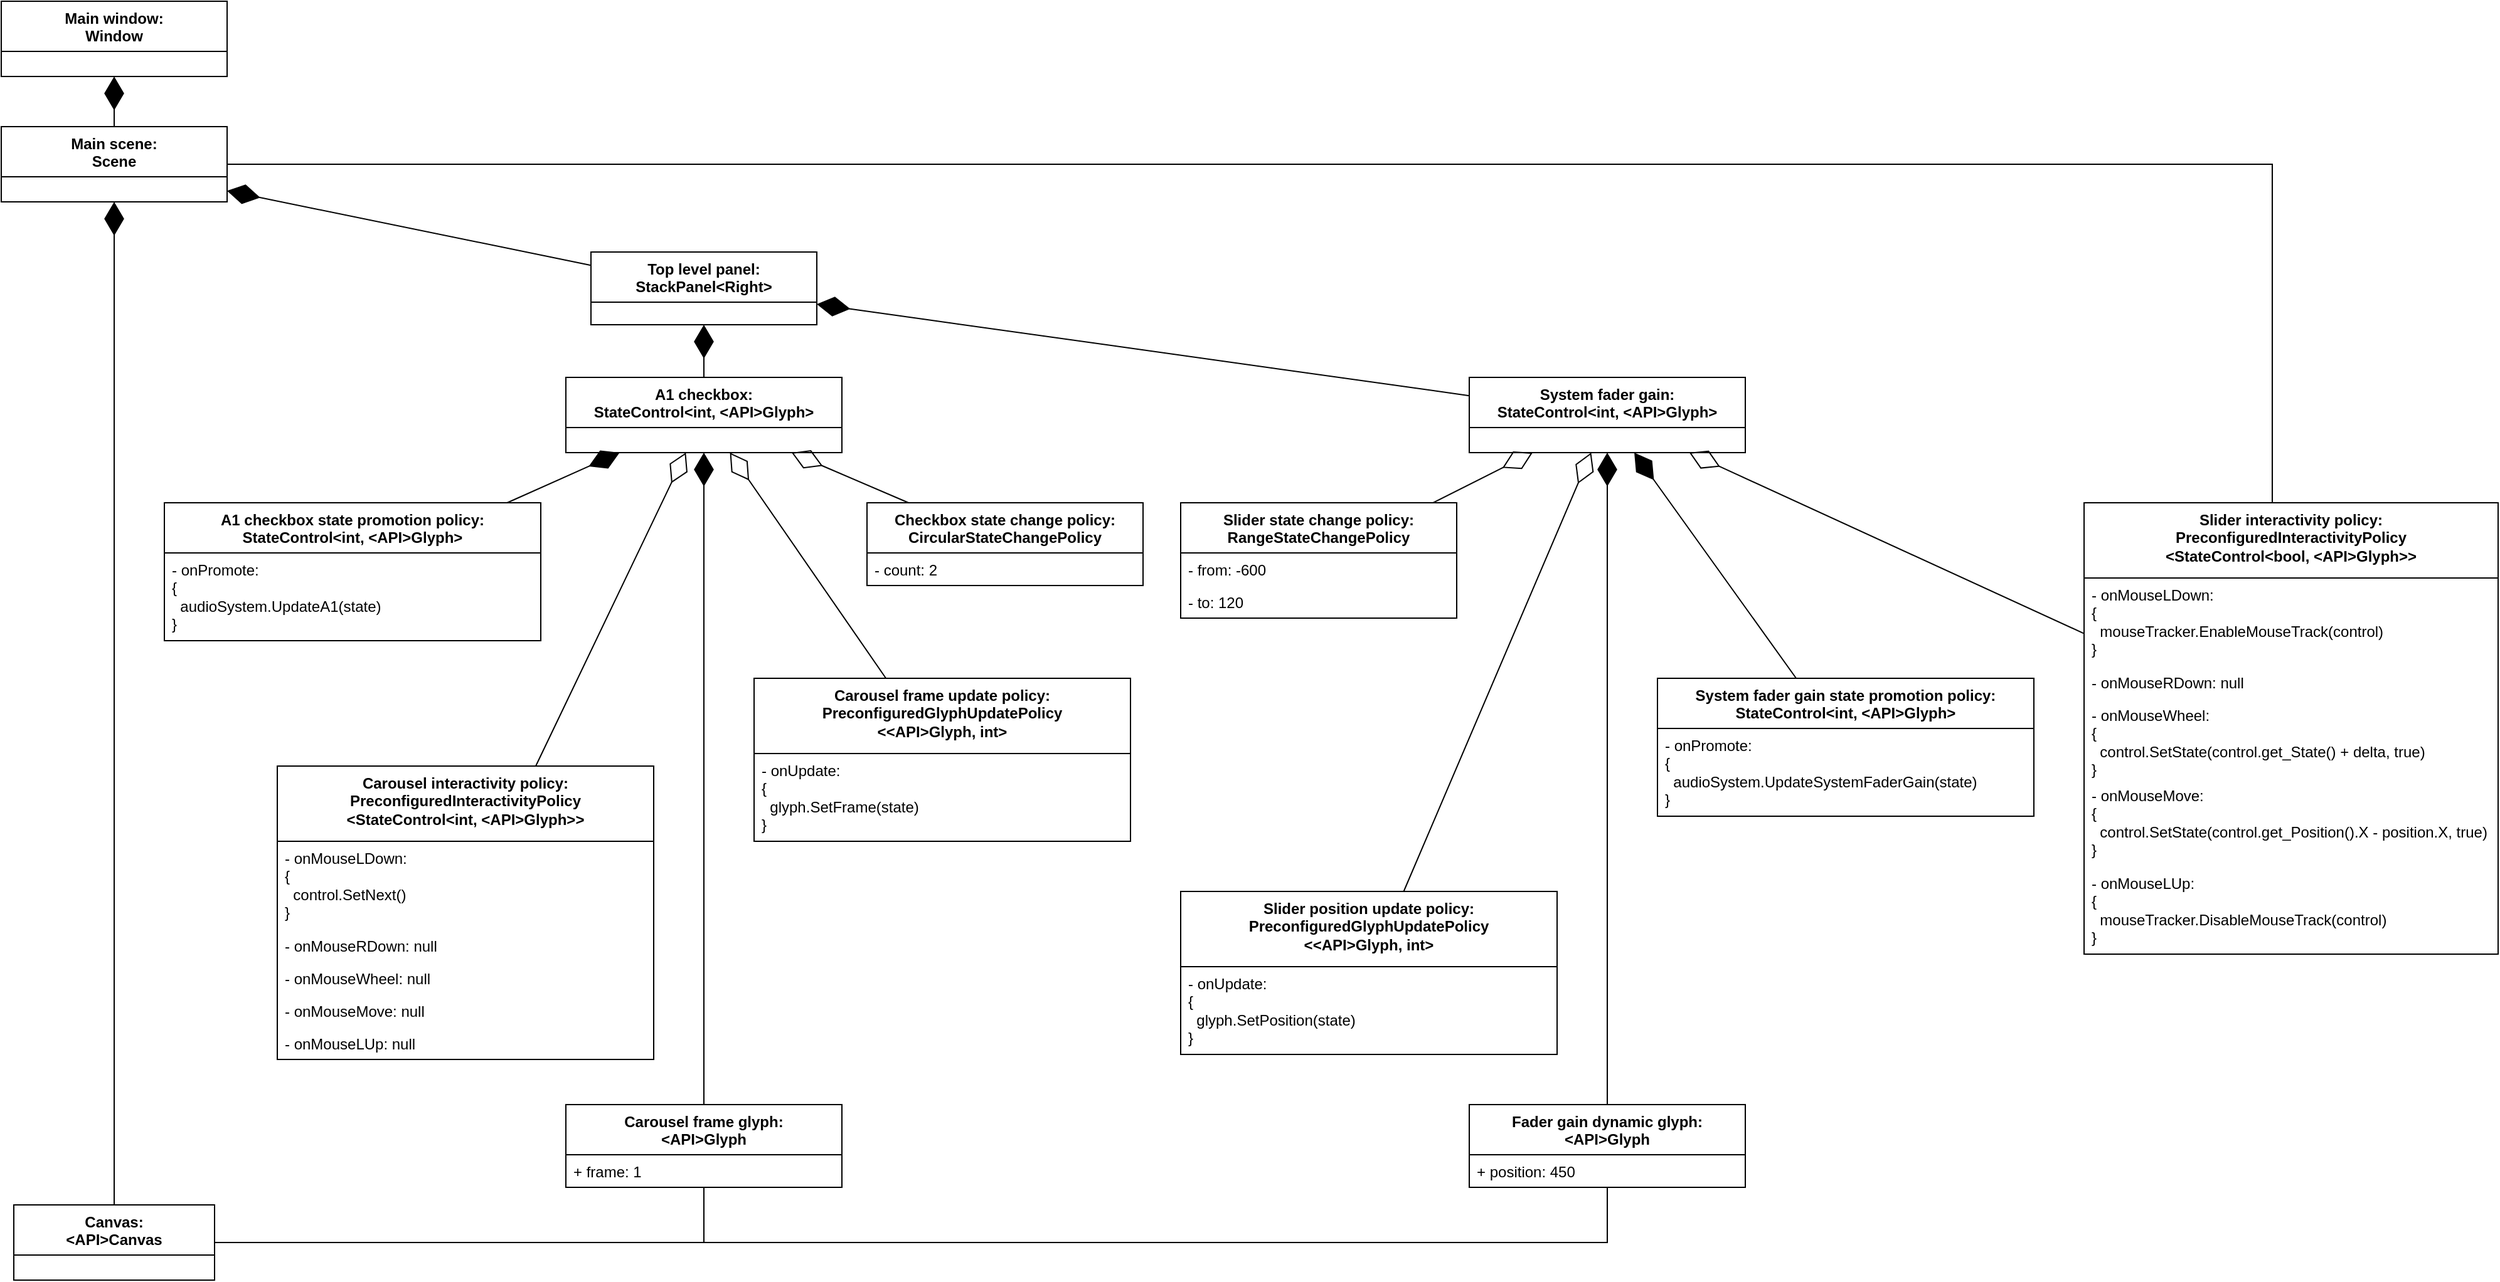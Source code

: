 <mxfile version="24.7.17">
  <diagram name="Page-1" id="3V5w19cpeurg4VYvPwU5">
    <mxGraphModel dx="2074" dy="1214" grid="1" gridSize="10" guides="1" tooltips="1" connect="1" arrows="1" fold="1" page="1" pageScale="1" pageWidth="850" pageHeight="1100" math="0" shadow="0">
      <root>
        <mxCell id="0" />
        <mxCell id="1" parent="0" />
        <mxCell id="UU7bJiNKzi5CeXvKF5vh-1" value="Main window:&lt;div&gt;Window&lt;/div&gt;" style="swimlane;fontStyle=1;align=center;verticalAlign=top;childLayout=stackLayout;horizontal=1;startSize=40;horizontalStack=0;resizeParent=1;resizeParentMax=0;resizeLast=0;collapsible=1;marginBottom=0;whiteSpace=wrap;html=1;" parent="1" vertex="1">
          <mxGeometry x="370" y="50" width="180" height="60" as="geometry" />
        </mxCell>
        <mxCell id="UU7bJiNKzi5CeXvKF5vh-5" value="Main scene:&lt;div&gt;Scene&lt;/div&gt;" style="swimlane;fontStyle=1;align=center;verticalAlign=top;childLayout=stackLayout;horizontal=1;startSize=40;horizontalStack=0;resizeParent=1;resizeParentMax=0;resizeLast=0;collapsible=1;marginBottom=0;whiteSpace=wrap;html=1;" parent="1" vertex="1">
          <mxGeometry x="370" y="150" width="180" height="60" as="geometry" />
        </mxCell>
        <mxCell id="UU7bJiNKzi5CeXvKF5vh-10" value="" style="endArrow=diamondThin;endFill=1;endSize=24;html=1;rounded=0;" parent="1" source="UU7bJiNKzi5CeXvKF5vh-5" target="UU7bJiNKzi5CeXvKF5vh-1" edge="1">
          <mxGeometry width="160" relative="1" as="geometry">
            <mxPoint x="290" y="230" as="sourcePoint" />
            <mxPoint x="450" y="230" as="targetPoint" />
          </mxGeometry>
        </mxCell>
        <mxCell id="UU7bJiNKzi5CeXvKF5vh-11" value="Canvas:&lt;div&gt;&amp;lt;API&amp;gt;Canvas&lt;/div&gt;" style="swimlane;fontStyle=1;align=center;verticalAlign=top;childLayout=stackLayout;horizontal=1;startSize=40;horizontalStack=0;resizeParent=1;resizeParentMax=0;resizeLast=0;collapsible=1;marginBottom=0;whiteSpace=wrap;html=1;" parent="1" vertex="1">
          <mxGeometry x="380" y="1010" width="160" height="60" as="geometry" />
        </mxCell>
        <mxCell id="UU7bJiNKzi5CeXvKF5vh-15" value="" style="endArrow=diamondThin;endFill=1;endSize=24;html=1;rounded=0;" parent="1" source="UU7bJiNKzi5CeXvKF5vh-11" target="UU7bJiNKzi5CeXvKF5vh-5" edge="1">
          <mxGeometry width="160" relative="1" as="geometry">
            <mxPoint x="390" y="400" as="sourcePoint" />
            <mxPoint x="200" y="340" as="targetPoint" />
          </mxGeometry>
        </mxCell>
        <mxCell id="UU7bJiNKzi5CeXvKF5vh-16" value="Top level panel:&lt;div&gt;StackPanel&amp;lt;Right&amp;gt;&lt;/div&gt;" style="swimlane;fontStyle=1;align=center;verticalAlign=top;childLayout=stackLayout;horizontal=1;startSize=40;horizontalStack=0;resizeParent=1;resizeParentMax=0;resizeLast=0;collapsible=1;marginBottom=0;whiteSpace=wrap;html=1;" parent="1" vertex="1">
          <mxGeometry x="840" y="250" width="180" height="58" as="geometry" />
        </mxCell>
        <mxCell id="UU7bJiNKzi5CeXvKF5vh-20" value="" style="endArrow=diamondThin;endFill=1;endSize=24;html=1;rounded=0;" parent="1" source="UU7bJiNKzi5CeXvKF5vh-16" edge="1">
          <mxGeometry width="160" relative="1" as="geometry">
            <mxPoint x="390" y="400" as="sourcePoint" />
            <mxPoint x="550" y="201.214" as="targetPoint" />
          </mxGeometry>
        </mxCell>
        <mxCell id="UU7bJiNKzi5CeXvKF5vh-21" value="A1 checkbox:&lt;div&gt;StateControl&amp;lt;int, &amp;lt;API&amp;gt;Glyph&amp;gt;&lt;/div&gt;" style="swimlane;fontStyle=1;align=center;verticalAlign=top;childLayout=stackLayout;horizontal=1;startSize=40;horizontalStack=0;resizeParent=1;resizeParentMax=0;resizeLast=0;collapsible=1;marginBottom=0;whiteSpace=wrap;html=1;" parent="1" vertex="1">
          <mxGeometry x="820" y="350" width="220" height="60" as="geometry" />
        </mxCell>
        <mxCell id="UU7bJiNKzi5CeXvKF5vh-22" value="System fader gain:&lt;div&gt;StateControl&amp;lt;int, &amp;lt;API&amp;gt;Glyph&amp;gt;&lt;/div&gt;" style="swimlane;fontStyle=1;align=center;verticalAlign=top;childLayout=stackLayout;horizontal=1;startSize=40;horizontalStack=0;resizeParent=1;resizeParentMax=0;resizeLast=0;collapsible=1;marginBottom=0;whiteSpace=wrap;html=1;" parent="1" vertex="1">
          <mxGeometry x="1540" y="350" width="220" height="60" as="geometry" />
        </mxCell>
        <mxCell id="UU7bJiNKzi5CeXvKF5vh-23" value="" style="endArrow=diamondThin;endFill=1;endSize=24;html=1;rounded=0;" parent="1" source="UU7bJiNKzi5CeXvKF5vh-21" target="UU7bJiNKzi5CeXvKF5vh-16" edge="1">
          <mxGeometry width="160" relative="1" as="geometry">
            <mxPoint x="440" y="400" as="sourcePoint" />
            <mxPoint x="600" y="400" as="targetPoint" />
          </mxGeometry>
        </mxCell>
        <mxCell id="UU7bJiNKzi5CeXvKF5vh-24" value="" style="endArrow=diamondThin;endFill=1;endSize=24;html=1;rounded=0;" parent="1" source="UU7bJiNKzi5CeXvKF5vh-22" target="UU7bJiNKzi5CeXvKF5vh-16" edge="1">
          <mxGeometry width="160" relative="1" as="geometry">
            <mxPoint x="391" y="570" as="sourcePoint" />
            <mxPoint x="534" y="470" as="targetPoint" />
          </mxGeometry>
        </mxCell>
        <mxCell id="UU7bJiNKzi5CeXvKF5vh-29" value="Carousel interactivity policy:&lt;div&gt;PreconfiguredInteractivityPolicy&lt;/div&gt;&lt;div&gt;&amp;lt;&lt;span style=&quot;background-color: initial;&quot;&gt;StateControl&amp;lt;int, &amp;lt;API&amp;gt;Glyph&amp;gt;&lt;/span&gt;&lt;span style=&quot;background-color: initial;&quot;&gt;&amp;gt;&lt;/span&gt;&lt;/div&gt;" style="swimlane;fontStyle=1;align=center;verticalAlign=top;childLayout=stackLayout;horizontal=1;startSize=60;horizontalStack=0;resizeParent=1;resizeParentMax=0;resizeLast=0;collapsible=1;marginBottom=0;whiteSpace=wrap;html=1;" parent="1" vertex="1">
          <mxGeometry x="590" y="660" width="300" height="234" as="geometry" />
        </mxCell>
        <mxCell id="UU7bJiNKzi5CeXvKF5vh-30" value="- onMouseLDown:&lt;div&gt;{&lt;/div&gt;&lt;div&gt;&amp;nbsp; control.SetNext()&lt;/div&gt;&lt;div&gt;}&lt;/div&gt;" style="text;strokeColor=none;fillColor=none;align=left;verticalAlign=top;spacingLeft=4;spacingRight=4;overflow=hidden;rotatable=0;points=[[0,0.5],[1,0.5]];portConstraint=eastwest;whiteSpace=wrap;html=1;" parent="UU7bJiNKzi5CeXvKF5vh-29" vertex="1">
          <mxGeometry y="60" width="300" height="70" as="geometry" />
        </mxCell>
        <mxCell id="UU7bJiNKzi5CeXvKF5vh-31" value="- onMouseRDown: null" style="text;strokeColor=none;fillColor=none;align=left;verticalAlign=top;spacingLeft=4;spacingRight=4;overflow=hidden;rotatable=0;points=[[0,0.5],[1,0.5]];portConstraint=eastwest;whiteSpace=wrap;html=1;" parent="UU7bJiNKzi5CeXvKF5vh-29" vertex="1">
          <mxGeometry y="130" width="300" height="26" as="geometry" />
        </mxCell>
        <mxCell id="UU7bJiNKzi5CeXvKF5vh-32" value="- onMouseWheel: null" style="text;strokeColor=none;fillColor=none;align=left;verticalAlign=top;spacingLeft=4;spacingRight=4;overflow=hidden;rotatable=0;points=[[0,0.5],[1,0.5]];portConstraint=eastwest;whiteSpace=wrap;html=1;" parent="UU7bJiNKzi5CeXvKF5vh-29" vertex="1">
          <mxGeometry y="156" width="300" height="26" as="geometry" />
        </mxCell>
        <mxCell id="UU7bJiNKzi5CeXvKF5vh-33" value="- onMouseMove: null" style="text;strokeColor=none;fillColor=none;align=left;verticalAlign=top;spacingLeft=4;spacingRight=4;overflow=hidden;rotatable=0;points=[[0,0.5],[1,0.5]];portConstraint=eastwest;whiteSpace=wrap;html=1;" parent="UU7bJiNKzi5CeXvKF5vh-29" vertex="1">
          <mxGeometry y="182" width="300" height="26" as="geometry" />
        </mxCell>
        <mxCell id="UU7bJiNKzi5CeXvKF5vh-34" value="- onMouseLUp: null" style="text;strokeColor=none;fillColor=none;align=left;verticalAlign=top;spacingLeft=4;spacingRight=4;overflow=hidden;rotatable=0;points=[[0,0.5],[1,0.5]];portConstraint=eastwest;whiteSpace=wrap;html=1;" parent="UU7bJiNKzi5CeXvKF5vh-29" vertex="1">
          <mxGeometry y="208" width="300" height="26" as="geometry" />
        </mxCell>
        <mxCell id="UU7bJiNKzi5CeXvKF5vh-44" style="edgeStyle=orthogonalEdgeStyle;rounded=0;orthogonalLoop=1;jettySize=auto;html=1;exitX=0.5;exitY=0;exitDx=0;exitDy=0;endArrow=none;endFill=0;" parent="1" source="UU7bJiNKzi5CeXvKF5vh-35" edge="1">
          <mxGeometry relative="1" as="geometry">
            <Array as="points">
              <mxPoint x="2180" y="180" />
            </Array>
            <mxPoint x="550" y="180" as="targetPoint" />
          </mxGeometry>
        </mxCell>
        <mxCell id="UU7bJiNKzi5CeXvKF5vh-35" value="Slider interactivity policy:&lt;div&gt;PreconfiguredInteractivityPolicy&lt;/div&gt;&lt;div&gt;&amp;lt;&lt;span style=&quot;background-color: initial;&quot;&gt;StateControl&amp;lt;bool, &amp;lt;API&amp;gt;Glyph&amp;gt;&lt;/span&gt;&lt;span style=&quot;background-color: initial;&quot;&gt;&amp;gt;&lt;/span&gt;&lt;/div&gt;" style="swimlane;fontStyle=1;align=center;verticalAlign=top;childLayout=stackLayout;horizontal=1;startSize=60;horizontalStack=0;resizeParent=1;resizeParentMax=0;resizeLast=0;collapsible=1;marginBottom=0;whiteSpace=wrap;html=1;" parent="1" vertex="1">
          <mxGeometry x="2030" y="450" width="330" height="360" as="geometry" />
        </mxCell>
        <mxCell id="UU7bJiNKzi5CeXvKF5vh-36" value="- onMouseLDown:&lt;div&gt;{&lt;/div&gt;&lt;div&gt;&amp;nbsp; mouseTracker.EnableMouseTrack(&lt;span style=&quot;background-color: initial;&quot;&gt;control)&lt;/span&gt;&lt;/div&gt;&lt;div&gt;}&lt;/div&gt;" style="text;strokeColor=none;fillColor=none;align=left;verticalAlign=top;spacingLeft=4;spacingRight=4;overflow=hidden;rotatable=0;points=[[0,0.5],[1,0.5]];portConstraint=eastwest;whiteSpace=wrap;html=1;" parent="UU7bJiNKzi5CeXvKF5vh-35" vertex="1">
          <mxGeometry y="60" width="330" height="70" as="geometry" />
        </mxCell>
        <mxCell id="UU7bJiNKzi5CeXvKF5vh-37" value="- onMouseRDown: null" style="text;strokeColor=none;fillColor=none;align=left;verticalAlign=top;spacingLeft=4;spacingRight=4;overflow=hidden;rotatable=0;points=[[0,0.5],[1,0.5]];portConstraint=eastwest;whiteSpace=wrap;html=1;" parent="UU7bJiNKzi5CeXvKF5vh-35" vertex="1">
          <mxGeometry y="130" width="330" height="26" as="geometry" />
        </mxCell>
        <mxCell id="UU7bJiNKzi5CeXvKF5vh-38" value="- onMouseWheel:&lt;div&gt;{&lt;/div&gt;&lt;div&gt;&amp;nbsp; control.SetState(control.get_State() + delta, true&lt;span style=&quot;background-color: initial;&quot;&gt;)&lt;/span&gt;&lt;/div&gt;&lt;div&gt;}&lt;/div&gt;" style="text;strokeColor=none;fillColor=none;align=left;verticalAlign=top;spacingLeft=4;spacingRight=4;overflow=hidden;rotatable=0;points=[[0,0.5],[1,0.5]];portConstraint=eastwest;whiteSpace=wrap;html=1;" parent="UU7bJiNKzi5CeXvKF5vh-35" vertex="1">
          <mxGeometry y="156" width="330" height="64" as="geometry" />
        </mxCell>
        <mxCell id="UU7bJiNKzi5CeXvKF5vh-39" value="- onMouseMove:&lt;div&gt;&lt;div&gt;{&lt;/div&gt;&lt;div&gt;&amp;nbsp; control.SetState(&lt;span style=&quot;background-color: initial;&quot;&gt;control.get_Position().X - position.X, true)&lt;/span&gt;&lt;/div&gt;&lt;div&gt;}&lt;/div&gt;&lt;/div&gt;" style="text;strokeColor=none;fillColor=none;align=left;verticalAlign=top;spacingLeft=4;spacingRight=4;overflow=hidden;rotatable=0;points=[[0,0.5],[1,0.5]];portConstraint=eastwest;whiteSpace=wrap;html=1;" parent="UU7bJiNKzi5CeXvKF5vh-35" vertex="1">
          <mxGeometry y="220" width="330" height="70" as="geometry" />
        </mxCell>
        <mxCell id="UU7bJiNKzi5CeXvKF5vh-40" value="- onMouseLUp:&lt;div&gt;{&lt;/div&gt;&lt;div&gt;&lt;div&gt;&amp;nbsp; mouseTracker.DisableMouseTrack(control&lt;span style=&quot;background-color: initial;&quot;&gt;)&lt;/span&gt;&lt;/div&gt;&lt;/div&gt;&lt;div&gt;}&lt;/div&gt;" style="text;strokeColor=none;fillColor=none;align=left;verticalAlign=top;spacingLeft=4;spacingRight=4;overflow=hidden;rotatable=0;points=[[0,0.5],[1,0.5]];portConstraint=eastwest;whiteSpace=wrap;html=1;" parent="UU7bJiNKzi5CeXvKF5vh-35" vertex="1">
          <mxGeometry y="290" width="330" height="70" as="geometry" />
        </mxCell>
        <mxCell id="UU7bJiNKzi5CeXvKF5vh-45" value="Checkbox state change policy:&lt;div&gt;CircularStateChangePolicy&lt;/div&gt;" style="swimlane;fontStyle=1;align=center;verticalAlign=top;childLayout=stackLayout;horizontal=1;startSize=40;horizontalStack=0;resizeParent=1;resizeParentMax=0;resizeLast=0;collapsible=1;marginBottom=0;whiteSpace=wrap;html=1;" parent="1" vertex="1">
          <mxGeometry x="1060" y="450" width="220" height="66" as="geometry" />
        </mxCell>
        <mxCell id="UU7bJiNKzi5CeXvKF5vh-46" value="- count: 2" style="text;strokeColor=none;fillColor=none;align=left;verticalAlign=top;spacingLeft=4;spacingRight=4;overflow=hidden;rotatable=0;points=[[0,0.5],[1,0.5]];portConstraint=eastwest;whiteSpace=wrap;html=1;" parent="UU7bJiNKzi5CeXvKF5vh-45" vertex="1">
          <mxGeometry y="40" width="220" height="26" as="geometry" />
        </mxCell>
        <mxCell id="UU7bJiNKzi5CeXvKF5vh-50" value="Slider state change policy:&lt;div&gt;RangeStateChangePolicy&lt;/div&gt;" style="swimlane;fontStyle=1;align=center;verticalAlign=top;childLayout=stackLayout;horizontal=1;startSize=40;horizontalStack=0;resizeParent=1;resizeParentMax=0;resizeLast=0;collapsible=1;marginBottom=0;whiteSpace=wrap;html=1;" parent="1" vertex="1">
          <mxGeometry x="1310" y="450" width="220" height="92" as="geometry" />
        </mxCell>
        <mxCell id="UU7bJiNKzi5CeXvKF5vh-51" value="- from: -600" style="text;strokeColor=none;fillColor=none;align=left;verticalAlign=top;spacingLeft=4;spacingRight=4;overflow=hidden;rotatable=0;points=[[0,0.5],[1,0.5]];portConstraint=eastwest;whiteSpace=wrap;html=1;" parent="UU7bJiNKzi5CeXvKF5vh-50" vertex="1">
          <mxGeometry y="40" width="220" height="26" as="geometry" />
        </mxCell>
        <mxCell id="UU7bJiNKzi5CeXvKF5vh-52" value="- to: 120" style="text;strokeColor=none;fillColor=none;align=left;verticalAlign=top;spacingLeft=4;spacingRight=4;overflow=hidden;rotatable=0;points=[[0,0.5],[1,0.5]];portConstraint=eastwest;whiteSpace=wrap;html=1;" parent="UU7bJiNKzi5CeXvKF5vh-50" vertex="1">
          <mxGeometry y="66" width="220" height="26" as="geometry" />
        </mxCell>
        <mxCell id="UU7bJiNKzi5CeXvKF5vh-53" value="" style="endArrow=diamondThin;endFill=0;endSize=24;html=1;rounded=0;" parent="1" source="UU7bJiNKzi5CeXvKF5vh-29" target="UU7bJiNKzi5CeXvKF5vh-21" edge="1">
          <mxGeometry width="160" relative="1" as="geometry">
            <mxPoint x="490" y="620" as="sourcePoint" />
            <mxPoint x="650" y="620" as="targetPoint" />
          </mxGeometry>
        </mxCell>
        <mxCell id="UU7bJiNKzi5CeXvKF5vh-54" value="" style="endArrow=diamondThin;endFill=0;endSize=24;html=1;rounded=0;" parent="1" source="UU7bJiNKzi5CeXvKF5vh-45" target="UU7bJiNKzi5CeXvKF5vh-21" edge="1">
          <mxGeometry width="160" relative="1" as="geometry">
            <mxPoint x="490" y="620" as="sourcePoint" />
            <mxPoint x="650" y="620" as="targetPoint" />
          </mxGeometry>
        </mxCell>
        <mxCell id="UU7bJiNKzi5CeXvKF5vh-55" value="" style="endArrow=diamondThin;endFill=0;endSize=24;html=1;rounded=0;" parent="1" source="UU7bJiNKzi5CeXvKF5vh-50" target="UU7bJiNKzi5CeXvKF5vh-22" edge="1">
          <mxGeometry width="160" relative="1" as="geometry">
            <mxPoint x="700" y="620" as="sourcePoint" />
            <mxPoint x="860" y="620" as="targetPoint" />
          </mxGeometry>
        </mxCell>
        <mxCell id="UU7bJiNKzi5CeXvKF5vh-56" value="" style="endArrow=diamondThin;endFill=0;endSize=24;html=1;rounded=0;" parent="1" source="UU7bJiNKzi5CeXvKF5vh-35" target="UU7bJiNKzi5CeXvKF5vh-22" edge="1">
          <mxGeometry width="160" relative="1" as="geometry">
            <mxPoint x="700" y="620" as="sourcePoint" />
            <mxPoint x="860" y="620" as="targetPoint" />
          </mxGeometry>
        </mxCell>
        <mxCell id="UU7bJiNKzi5CeXvKF5vh-57" value="Carousel frame glyph:&lt;div&gt;&amp;lt;API&amp;gt;Glyph&lt;/div&gt;" style="swimlane;fontStyle=1;align=center;verticalAlign=top;childLayout=stackLayout;horizontal=1;startSize=40;horizontalStack=0;resizeParent=1;resizeParentMax=0;resizeLast=0;collapsible=1;marginBottom=0;whiteSpace=wrap;html=1;" parent="1" vertex="1">
          <mxGeometry x="820" y="930" width="220" height="66" as="geometry" />
        </mxCell>
        <mxCell id="UU7bJiNKzi5CeXvKF5vh-58" value="+ frame: 1" style="text;strokeColor=none;fillColor=none;align=left;verticalAlign=top;spacingLeft=4;spacingRight=4;overflow=hidden;rotatable=0;points=[[0,0.5],[1,0.5]];portConstraint=eastwest;whiteSpace=wrap;html=1;" parent="UU7bJiNKzi5CeXvKF5vh-57" vertex="1">
          <mxGeometry y="40" width="220" height="26" as="geometry" />
        </mxCell>
        <mxCell id="UU7bJiNKzi5CeXvKF5vh-61" value="Fader gain dynamic glyph:&lt;div&gt;&amp;lt;API&amp;gt;Glyph&lt;/div&gt;" style="swimlane;fontStyle=1;align=center;verticalAlign=top;childLayout=stackLayout;horizontal=1;startSize=40;horizontalStack=0;resizeParent=1;resizeParentMax=0;resizeLast=0;collapsible=1;marginBottom=0;whiteSpace=wrap;html=1;" parent="1" vertex="1">
          <mxGeometry x="1540" y="930" width="220" height="66" as="geometry" />
        </mxCell>
        <mxCell id="UU7bJiNKzi5CeXvKF5vh-62" value="+ position: 450" style="text;strokeColor=none;fillColor=none;align=left;verticalAlign=top;spacingLeft=4;spacingRight=4;overflow=hidden;rotatable=0;points=[[0,0.5],[1,0.5]];portConstraint=eastwest;whiteSpace=wrap;html=1;" parent="UU7bJiNKzi5CeXvKF5vh-61" vertex="1">
          <mxGeometry y="40" width="220" height="26" as="geometry" />
        </mxCell>
        <mxCell id="UU7bJiNKzi5CeXvKF5vh-63" value="" style="endArrow=diamondThin;endFill=1;endSize=24;html=1;rounded=0;" parent="1" source="UU7bJiNKzi5CeXvKF5vh-57" target="UU7bJiNKzi5CeXvKF5vh-21" edge="1">
          <mxGeometry width="160" relative="1" as="geometry">
            <mxPoint x="475" y="752" as="sourcePoint" />
            <mxPoint x="498" y="670" as="targetPoint" />
          </mxGeometry>
        </mxCell>
        <mxCell id="UU7bJiNKzi5CeXvKF5vh-64" value="" style="endArrow=diamondThin;endFill=1;endSize=24;html=1;rounded=0;" parent="1" source="UU7bJiNKzi5CeXvKF5vh-61" target="UU7bJiNKzi5CeXvKF5vh-22" edge="1">
          <mxGeometry width="160" relative="1" as="geometry">
            <mxPoint x="671" y="950" as="sourcePoint" />
            <mxPoint x="689" y="530" as="targetPoint" />
          </mxGeometry>
        </mxCell>
        <mxCell id="UU7bJiNKzi5CeXvKF5vh-65" value="Carousel frame update policy:&lt;div&gt;PreconfiguredGlyphUpdatePolicy&lt;/div&gt;&lt;div&gt;&amp;lt;&lt;span style=&quot;background-color: initial;&quot;&gt;&amp;lt;API&amp;gt;Glyph, int&lt;/span&gt;&lt;span style=&quot;background-color: initial;&quot;&gt;&amp;gt;&lt;/span&gt;&lt;/div&gt;" style="swimlane;fontStyle=1;align=center;verticalAlign=top;childLayout=stackLayout;horizontal=1;startSize=60;horizontalStack=0;resizeParent=1;resizeParentMax=0;resizeLast=0;collapsible=1;marginBottom=0;whiteSpace=wrap;html=1;" parent="1" vertex="1">
          <mxGeometry x="970" y="590" width="300" height="130" as="geometry" />
        </mxCell>
        <mxCell id="UU7bJiNKzi5CeXvKF5vh-66" value="- onUpdate:&lt;div&gt;{&lt;/div&gt;&lt;div&gt;&amp;nbsp; glyph.SetFrame(state)&lt;/div&gt;&lt;div&gt;}&lt;/div&gt;" style="text;strokeColor=none;fillColor=none;align=left;verticalAlign=top;spacingLeft=4;spacingRight=4;overflow=hidden;rotatable=0;points=[[0,0.5],[1,0.5]];portConstraint=eastwest;whiteSpace=wrap;html=1;" parent="UU7bJiNKzi5CeXvKF5vh-65" vertex="1">
          <mxGeometry y="60" width="300" height="70" as="geometry" />
        </mxCell>
        <mxCell id="UU7bJiNKzi5CeXvKF5vh-71" value="" style="endArrow=diamondThin;endFill=0;endSize=24;html=1;rounded=0;" parent="1" source="UU7bJiNKzi5CeXvKF5vh-65" target="UU7bJiNKzi5CeXvKF5vh-21" edge="1">
          <mxGeometry width="160" relative="1" as="geometry">
            <mxPoint x="450" y="726" as="sourcePoint" />
            <mxPoint x="597" y="600" as="targetPoint" />
          </mxGeometry>
        </mxCell>
        <mxCell id="UU7bJiNKzi5CeXvKF5vh-72" value="Slider position update policy:&lt;div&gt;PreconfiguredGlyphUpdatePolicy&lt;/div&gt;&lt;div&gt;&amp;lt;&lt;span style=&quot;background-color: initial;&quot;&gt;&amp;lt;API&amp;gt;Glyph, int&lt;/span&gt;&lt;span style=&quot;background-color: initial;&quot;&gt;&amp;gt;&lt;/span&gt;&lt;/div&gt;" style="swimlane;fontStyle=1;align=center;verticalAlign=top;childLayout=stackLayout;horizontal=1;startSize=60;horizontalStack=0;resizeParent=1;resizeParentMax=0;resizeLast=0;collapsible=1;marginBottom=0;whiteSpace=wrap;html=1;" parent="1" vertex="1">
          <mxGeometry x="1310" y="760" width="300" height="130" as="geometry" />
        </mxCell>
        <mxCell id="UU7bJiNKzi5CeXvKF5vh-73" value="- onUpdate:&lt;div&gt;{&lt;/div&gt;&lt;div&gt;&amp;nbsp; glyph.SetPosition(state)&lt;/div&gt;&lt;div&gt;}&lt;/div&gt;" style="text;strokeColor=none;fillColor=none;align=left;verticalAlign=top;spacingLeft=4;spacingRight=4;overflow=hidden;rotatable=0;points=[[0,0.5],[1,0.5]];portConstraint=eastwest;whiteSpace=wrap;html=1;" parent="UU7bJiNKzi5CeXvKF5vh-72" vertex="1">
          <mxGeometry y="60" width="300" height="70" as="geometry" />
        </mxCell>
        <mxCell id="UU7bJiNKzi5CeXvKF5vh-74" value="" style="endArrow=diamondThin;endFill=0;endSize=24;html=1;rounded=0;" parent="1" source="UU7bJiNKzi5CeXvKF5vh-72" target="UU7bJiNKzi5CeXvKF5vh-22" edge="1">
          <mxGeometry width="160" relative="1" as="geometry">
            <mxPoint x="730" y="907" as="sourcePoint" />
            <mxPoint x="754" y="547" as="targetPoint" />
          </mxGeometry>
        </mxCell>
        <mxCell id="UU7bJiNKzi5CeXvKF5vh-75" value="" style="endArrow=none;html=1;edgeStyle=orthogonalEdgeStyle;rounded=0;" parent="1" target="UU7bJiNKzi5CeXvKF5vh-57" edge="1">
          <mxGeometry relative="1" as="geometry">
            <mxPoint x="540" y="1040" as="sourcePoint" />
            <mxPoint x="-30" y="1100" as="targetPoint" />
            <Array as="points">
              <mxPoint x="930" y="1040" />
            </Array>
          </mxGeometry>
        </mxCell>
        <mxCell id="UU7bJiNKzi5CeXvKF5vh-78" value="" style="endArrow=none;html=1;edgeStyle=orthogonalEdgeStyle;rounded=0;" parent="1" target="UU7bJiNKzi5CeXvKF5vh-61" edge="1">
          <mxGeometry relative="1" as="geometry">
            <mxPoint x="540" y="1040" as="sourcePoint" />
            <mxPoint x="40" y="988" as="targetPoint" />
            <Array as="points">
              <mxPoint x="1650" y="1040" />
            </Array>
          </mxGeometry>
        </mxCell>
        <mxCell id="eRcSue_xo4_uQA-qtnX5-1" value="A1 checkbox state promotion policy:&lt;div&gt;StateControl&amp;lt;int, &amp;lt;API&amp;gt;Glyph&amp;gt;&lt;/div&gt;" style="swimlane;fontStyle=1;align=center;verticalAlign=top;childLayout=stackLayout;horizontal=1;startSize=40;horizontalStack=0;resizeParent=1;resizeParentMax=0;resizeLast=0;collapsible=1;marginBottom=0;whiteSpace=wrap;html=1;" parent="1" vertex="1">
          <mxGeometry x="500" y="450" width="300" height="110" as="geometry" />
        </mxCell>
        <mxCell id="eRcSue_xo4_uQA-qtnX5-2" value="- onPromote:&lt;div&gt;{&lt;/div&gt;&lt;div&gt;&amp;nbsp; audioSystem.UpdateA1(state)&lt;/div&gt;&lt;div&gt;}&lt;/div&gt;" style="text;strokeColor=none;fillColor=none;align=left;verticalAlign=top;spacingLeft=4;spacingRight=4;overflow=hidden;rotatable=0;points=[[0,0.5],[1,0.5]];portConstraint=eastwest;whiteSpace=wrap;html=1;" parent="eRcSue_xo4_uQA-qtnX5-1" vertex="1">
          <mxGeometry y="40" width="300" height="70" as="geometry" />
        </mxCell>
        <mxCell id="eRcSue_xo4_uQA-qtnX5-3" value="System fader gain state promotion policy:&lt;div&gt;StateControl&amp;lt;int, &amp;lt;API&amp;gt;Glyph&amp;gt;&lt;/div&gt;" style="swimlane;fontStyle=1;align=center;verticalAlign=top;childLayout=stackLayout;horizontal=1;startSize=40;horizontalStack=0;resizeParent=1;resizeParentMax=0;resizeLast=0;collapsible=1;marginBottom=0;whiteSpace=wrap;html=1;" parent="1" vertex="1">
          <mxGeometry x="1690" y="590" width="300" height="110" as="geometry" />
        </mxCell>
        <mxCell id="eRcSue_xo4_uQA-qtnX5-4" value="- onPromote:&lt;div&gt;{&lt;/div&gt;&lt;div&gt;&amp;nbsp; audioSystem.UpdateSystemFaderGain(state)&lt;/div&gt;&lt;div&gt;}&lt;/div&gt;" style="text;strokeColor=none;fillColor=none;align=left;verticalAlign=top;spacingLeft=4;spacingRight=4;overflow=hidden;rotatable=0;points=[[0,0.5],[1,0.5]];portConstraint=eastwest;whiteSpace=wrap;html=1;" parent="eRcSue_xo4_uQA-qtnX5-3" vertex="1">
          <mxGeometry y="40" width="300" height="70" as="geometry" />
        </mxCell>
        <mxCell id="eRcSue_xo4_uQA-qtnX5-5" value="" style="endArrow=diamondThin;endFill=1;endSize=24;html=1;rounded=0;" parent="1" source="eRcSue_xo4_uQA-qtnX5-1" target="UU7bJiNKzi5CeXvKF5vh-21" edge="1">
          <mxGeometry width="160" relative="1" as="geometry">
            <mxPoint x="940" y="940" as="sourcePoint" />
            <mxPoint x="940" y="420" as="targetPoint" />
          </mxGeometry>
        </mxCell>
        <mxCell id="eRcSue_xo4_uQA-qtnX5-6" value="" style="endArrow=diamondThin;endFill=1;endSize=24;html=1;rounded=0;" parent="1" source="eRcSue_xo4_uQA-qtnX5-3" target="UU7bJiNKzi5CeXvKF5vh-22" edge="1">
          <mxGeometry width="160" relative="1" as="geometry">
            <mxPoint x="1790" y="1050" as="sourcePoint" />
            <mxPoint x="1790" y="530" as="targetPoint" />
          </mxGeometry>
        </mxCell>
      </root>
    </mxGraphModel>
  </diagram>
</mxfile>

